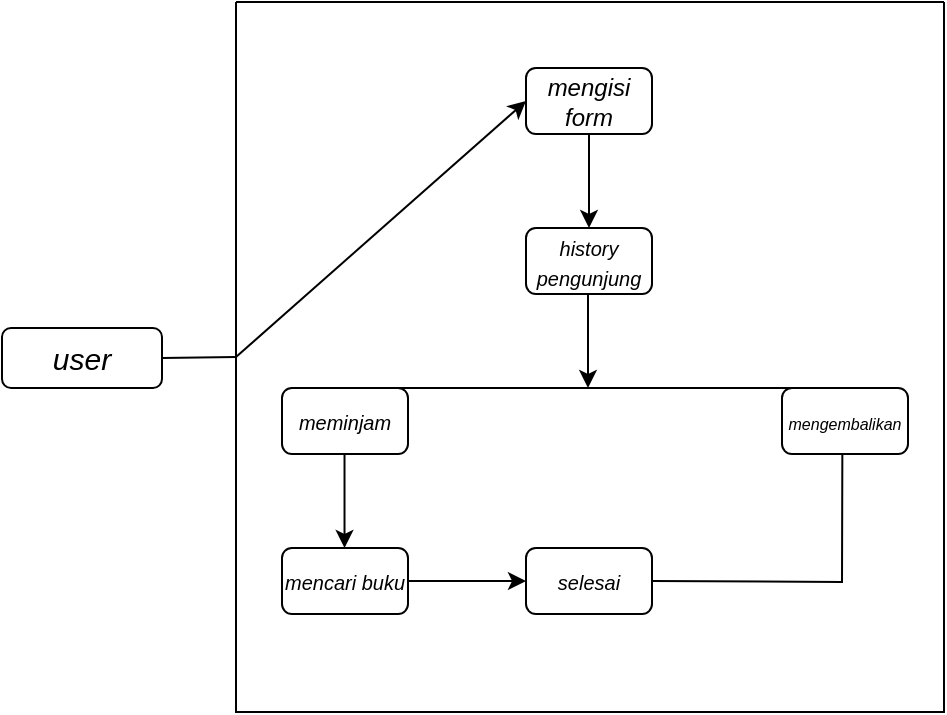 <mxfile version="23.0.0" type="github">
  <diagram name="Page-1" id="d0c5LPlOSGW6is3HsgDt">
    <mxGraphModel dx="652" dy="359" grid="0" gridSize="10" guides="1" tooltips="1" connect="1" arrows="1" fold="1" page="1" pageScale="1" pageWidth="827" pageHeight="1169" background="none" math="0" shadow="0">
      <root>
        <mxCell id="0" />
        <mxCell id="1" parent="0" />
        <mxCell id="XMVxZEkObI4N1vtguJAO-1" value="&lt;font size=&quot;1&quot; style=&quot;&quot;&gt;&lt;i style=&quot;font-size: 15px;&quot;&gt;user&lt;/i&gt;&lt;/font&gt;" style="rounded=1;whiteSpace=wrap;html=1;" vertex="1" parent="1">
          <mxGeometry x="120" y="570" width="80" height="30" as="geometry" />
        </mxCell>
        <mxCell id="XMVxZEkObI4N1vtguJAO-2" value="" style="swimlane;startSize=0;" vertex="1" parent="1">
          <mxGeometry x="237" y="407" width="354" height="355" as="geometry" />
        </mxCell>
        <mxCell id="XMVxZEkObI4N1vtguJAO-4" value="&lt;i&gt;mengisi form&lt;/i&gt;" style="rounded=1;whiteSpace=wrap;html=1;" vertex="1" parent="XMVxZEkObI4N1vtguJAO-2">
          <mxGeometry x="145" y="33" width="63" height="33" as="geometry" />
        </mxCell>
        <mxCell id="XMVxZEkObI4N1vtguJAO-6" value="" style="endArrow=classic;html=1;rounded=0;entryX=0;entryY=0.5;entryDx=0;entryDy=0;exitX=0;exitY=0.5;exitDx=0;exitDy=0;" edge="1" parent="XMVxZEkObI4N1vtguJAO-2" source="XMVxZEkObI4N1vtguJAO-2" target="XMVxZEkObI4N1vtguJAO-4">
          <mxGeometry width="50" height="50" relative="1" as="geometry">
            <mxPoint x="63" y="303" as="sourcePoint" />
            <mxPoint x="113" y="253" as="targetPoint" />
          </mxGeometry>
        </mxCell>
        <mxCell id="XMVxZEkObI4N1vtguJAO-7" value="&lt;font style=&quot;font-size: 10px;&quot;&gt;&lt;i&gt;history pengunjung&lt;/i&gt;&lt;/font&gt;" style="rounded=1;whiteSpace=wrap;html=1;" vertex="1" parent="XMVxZEkObI4N1vtguJAO-2">
          <mxGeometry x="145" y="113" width="63" height="33" as="geometry" />
        </mxCell>
        <mxCell id="XMVxZEkObI4N1vtguJAO-8" value="" style="endArrow=classic;html=1;rounded=0;exitX=0.5;exitY=1;exitDx=0;exitDy=0;entryX=0.5;entryY=0;entryDx=0;entryDy=0;" edge="1" parent="XMVxZEkObI4N1vtguJAO-2" source="XMVxZEkObI4N1vtguJAO-4" target="XMVxZEkObI4N1vtguJAO-7">
          <mxGeometry width="50" height="50" relative="1" as="geometry">
            <mxPoint x="113" y="203" as="sourcePoint" />
            <mxPoint x="163" y="153" as="targetPoint" />
          </mxGeometry>
        </mxCell>
        <mxCell id="XMVxZEkObI4N1vtguJAO-9" value="&lt;span style=&quot;font-size: 10px;&quot;&gt;&lt;i&gt;mencari buku&lt;/i&gt;&lt;/span&gt;" style="rounded=1;whiteSpace=wrap;html=1;" vertex="1" parent="XMVxZEkObI4N1vtguJAO-2">
          <mxGeometry x="23" y="273" width="63" height="33" as="geometry" />
        </mxCell>
        <mxCell id="XMVxZEkObI4N1vtguJAO-10" value="" style="endArrow=classic;html=1;rounded=0;exitX=0.5;exitY=1;exitDx=0;exitDy=0;entryX=0.5;entryY=0;entryDx=0;entryDy=0;" edge="1" parent="XMVxZEkObI4N1vtguJAO-2">
          <mxGeometry width="50" height="50" relative="1" as="geometry">
            <mxPoint x="176" y="146" as="sourcePoint" />
            <mxPoint x="176" y="193" as="targetPoint" />
          </mxGeometry>
        </mxCell>
        <mxCell id="XMVxZEkObI4N1vtguJAO-11" value="" style="endArrow=classic;html=1;rounded=0;exitX=0.5;exitY=1;exitDx=0;exitDy=0;entryX=0.5;entryY=0;entryDx=0;entryDy=0;" edge="1" parent="XMVxZEkObI4N1vtguJAO-2">
          <mxGeometry width="50" height="50" relative="1" as="geometry">
            <mxPoint x="54.26" y="226" as="sourcePoint" />
            <mxPoint x="54.26" y="273" as="targetPoint" />
          </mxGeometry>
        </mxCell>
        <mxCell id="XMVxZEkObI4N1vtguJAO-12" value="&lt;span style=&quot;font-size: 10px;&quot;&gt;&lt;i&gt;meminjam&lt;/i&gt;&lt;/span&gt;" style="rounded=1;whiteSpace=wrap;html=1;" vertex="1" parent="XMVxZEkObI4N1vtguJAO-2">
          <mxGeometry x="23" y="193" width="63" height="33" as="geometry" />
        </mxCell>
        <mxCell id="XMVxZEkObI4N1vtguJAO-13" value="&lt;font style=&quot;font-size: 8px;&quot;&gt;&lt;i&gt;mengembalikan&lt;/i&gt;&lt;/font&gt;" style="rounded=1;whiteSpace=wrap;html=1;" vertex="1" parent="XMVxZEkObI4N1vtguJAO-2">
          <mxGeometry x="273" y="193" width="63" height="33" as="geometry" />
        </mxCell>
        <mxCell id="XMVxZEkObI4N1vtguJAO-14" value="" style="endArrow=none;html=1;rounded=0;entryX=0.5;entryY=0;entryDx=0;entryDy=0;exitX=0.5;exitY=0;exitDx=0;exitDy=0;" edge="1" parent="XMVxZEkObI4N1vtguJAO-2" source="XMVxZEkObI4N1vtguJAO-13" target="XMVxZEkObI4N1vtguJAO-12">
          <mxGeometry width="50" height="50" relative="1" as="geometry">
            <mxPoint x="153" y="203" as="sourcePoint" />
            <mxPoint x="203" y="153" as="targetPoint" />
          </mxGeometry>
        </mxCell>
        <mxCell id="XMVxZEkObI4N1vtguJAO-15" value="&lt;span style=&quot;font-size: 10px;&quot;&gt;&lt;i&gt;selesai&lt;/i&gt;&lt;/span&gt;" style="rounded=1;whiteSpace=wrap;html=1;" vertex="1" parent="XMVxZEkObI4N1vtguJAO-2">
          <mxGeometry x="145" y="273" width="63" height="33" as="geometry" />
        </mxCell>
        <mxCell id="XMVxZEkObI4N1vtguJAO-17" value="" style="endArrow=classic;html=1;rounded=0;exitX=1;exitY=0.5;exitDx=0;exitDy=0;" edge="1" parent="XMVxZEkObI4N1vtguJAO-2" source="XMVxZEkObI4N1vtguJAO-9" target="XMVxZEkObI4N1vtguJAO-15">
          <mxGeometry width="50" height="50" relative="1" as="geometry">
            <mxPoint x="153" y="203" as="sourcePoint" />
            <mxPoint x="203" y="153" as="targetPoint" />
          </mxGeometry>
        </mxCell>
        <mxCell id="XMVxZEkObI4N1vtguJAO-20" value="" style="endArrow=none;html=1;rounded=0;exitX=1;exitY=0.5;exitDx=0;exitDy=0;entryX=0.479;entryY=1.001;entryDx=0;entryDy=0;entryPerimeter=0;" edge="1" parent="XMVxZEkObI4N1vtguJAO-2" source="XMVxZEkObI4N1vtguJAO-15" target="XMVxZEkObI4N1vtguJAO-13">
          <mxGeometry width="50" height="50" relative="1" as="geometry">
            <mxPoint x="153" y="203" as="sourcePoint" />
            <mxPoint x="303" y="223" as="targetPoint" />
            <Array as="points">
              <mxPoint x="303" y="290" />
            </Array>
          </mxGeometry>
        </mxCell>
        <mxCell id="XMVxZEkObI4N1vtguJAO-3" value="" style="endArrow=none;html=1;rounded=0;exitX=1;exitY=0.5;exitDx=0;exitDy=0;entryX=0;entryY=0.5;entryDx=0;entryDy=0;" edge="1" parent="1" source="XMVxZEkObI4N1vtguJAO-1" target="XMVxZEkObI4N1vtguJAO-2">
          <mxGeometry width="50" height="50" relative="1" as="geometry">
            <mxPoint x="300" y="710" as="sourcePoint" />
            <mxPoint x="350" y="660" as="targetPoint" />
          </mxGeometry>
        </mxCell>
      </root>
    </mxGraphModel>
  </diagram>
</mxfile>
